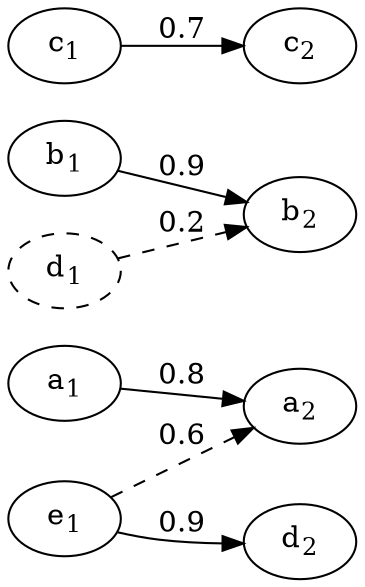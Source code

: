 digraph internal_rho_sigma {
	rankdir=LR

	a1 [label=<a<sub>1</sub>>]
	b1 [label=<b<sub>1</sub>>]
	c1 [label=<c<sub>1</sub>>]
	d1 [label=<d<sub>1</sub>> style=dashed]
	e1 [label=<e<sub>1</sub>>]
	a2 [label=<a<sub>2</sub>>]
	b2 [label=<b<sub>2</sub>>]
	c2 [label=<c<sub>2</sub>>]
	d2 [label=<d<sub>2</sub>>]

	a1 -> a2 [label="0.8"]
	b1 -> b2 [label="0.9"]
	c1 -> c2 [label="0.7"]
	d1 -> b2 [label="0.2" style=dashed]
	e1 -> a2 [label="0.6" style=dashed]
	e1 -> d2 [label="0.9"]
}

